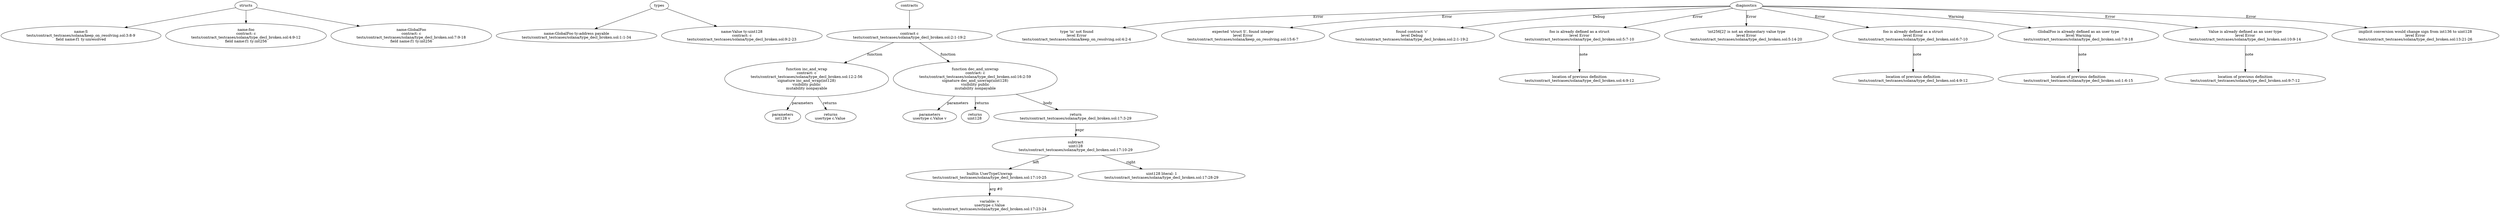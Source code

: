 strict digraph "tests/contract_testcases/solana/keep_on_resolving.sol" {
	S [label="name:S\ntests/contract_testcases/solana/keep_on_resolving.sol:3:8-9\nfield name:f1 ty:unresolved"]
	foo [label="name:foo\ncontract: c\ntests/contract_testcases/solana/type_decl_broken.sol:4:9-12\nfield name:f1 ty:int256"]
	GlobalFoo [label="name:GlobalFoo\ncontract: c\ntests/contract_testcases/solana/type_decl_broken.sol:7:9-18\nfield name:f1 ty:int256"]
	GlobalFoo_5 [label="name:GlobalFoo ty:address payable\ntests/contract_testcases/solana/type_decl_broken.sol:1:1-34"]
	Value [label="name:Value ty:uint128\ncontract: c\ntests/contract_testcases/solana/type_decl_broken.sol:9:2-23"]
	contract [label="contract c\ntests/contract_testcases/solana/type_decl_broken.sol:2:1-19:2"]
	inc_and_wrap [label="function inc_and_wrap\ncontract: c\ntests/contract_testcases/solana/type_decl_broken.sol:12:2-56\nsignature inc_and_wrap(int128)\nvisibility public\nmutability nonpayable"]
	parameters [label="parameters\nint128 v"]
	returns [label="returns\nusertype c.Value "]
	dec_and_unwrap [label="function dec_and_unwrap\ncontract: c\ntests/contract_testcases/solana/type_decl_broken.sol:16:2-59\nsignature dec_and_unwrap(uint128)\nvisibility public\nmutability nonpayable"]
	parameters_13 [label="parameters\nusertype c.Value v"]
	returns_14 [label="returns\nuint128 "]
	return [label="return\ntests/contract_testcases/solana/type_decl_broken.sol:17:3-29"]
	subtract [label="subtract\nuint128\ntests/contract_testcases/solana/type_decl_broken.sol:17:10-29"]
	builtins [label="builtin UserTypeUnwrap\ntests/contract_testcases/solana/type_decl_broken.sol:17:10-25"]
	variable [label="variable: v\nusertype c.Value\ntests/contract_testcases/solana/type_decl_broken.sol:17:23-24"]
	number_literal [label="uint128 literal: 1\ntests/contract_testcases/solana/type_decl_broken.sol:17:28-29"]
	diagnostic [label="type 'in' not found\nlevel Error\ntests/contract_testcases/solana/keep_on_resolving.sol:4:2-4"]
	diagnostic_22 [label="expected 'struct S', found integer\nlevel Error\ntests/contract_testcases/solana/keep_on_resolving.sol:15:6-7"]
	diagnostic_23 [label="found contract 'c'\nlevel Debug\ntests/contract_testcases/solana/type_decl_broken.sol:2:1-19:2"]
	diagnostic_24 [label="foo is already defined as a struct\nlevel Error\ntests/contract_testcases/solana/type_decl_broken.sol:5:7-10"]
	note [label="location of previous definition\ntests/contract_testcases/solana/type_decl_broken.sol:4:9-12"]
	diagnostic_26 [label="'int256[2]' is not an elementary value type\nlevel Error\ntests/contract_testcases/solana/type_decl_broken.sol:5:14-20"]
	diagnostic_27 [label="foo is already defined as a struct\nlevel Error\ntests/contract_testcases/solana/type_decl_broken.sol:6:7-10"]
	note_28 [label="location of previous definition\ntests/contract_testcases/solana/type_decl_broken.sol:4:9-12"]
	diagnostic_29 [label="GlobalFoo is already defined as an user type\nlevel Warning\ntests/contract_testcases/solana/type_decl_broken.sol:7:9-18"]
	note_30 [label="location of previous definition\ntests/contract_testcases/solana/type_decl_broken.sol:1:6-15"]
	diagnostic_31 [label="Value is already defined as an user type\nlevel Error\ntests/contract_testcases/solana/type_decl_broken.sol:10:9-14"]
	note_32 [label="location of previous definition\ntests/contract_testcases/solana/type_decl_broken.sol:9:7-12"]
	diagnostic_33 [label="implicit conversion would change sign from int136 to uint128\nlevel Error\ntests/contract_testcases/solana/type_decl_broken.sol:13:21-26"]
	structs -> S
	structs -> foo
	structs -> GlobalFoo
	types -> GlobalFoo_5
	types -> Value
	contracts -> contract
	contract -> inc_and_wrap [label="function"]
	inc_and_wrap -> parameters [label="parameters"]
	inc_and_wrap -> returns [label="returns"]
	contract -> dec_and_unwrap [label="function"]
	dec_and_unwrap -> parameters_13 [label="parameters"]
	dec_and_unwrap -> returns_14 [label="returns"]
	dec_and_unwrap -> return [label="body"]
	return -> subtract [label="expr"]
	subtract -> builtins [label="left"]
	builtins -> variable [label="arg #0"]
	subtract -> number_literal [label="right"]
	diagnostics -> diagnostic [label="Error"]
	diagnostics -> diagnostic_22 [label="Error"]
	diagnostics -> diagnostic_23 [label="Debug"]
	diagnostics -> diagnostic_24 [label="Error"]
	diagnostic_24 -> note [label="note"]
	diagnostics -> diagnostic_26 [label="Error"]
	diagnostics -> diagnostic_27 [label="Error"]
	diagnostic_27 -> note_28 [label="note"]
	diagnostics -> diagnostic_29 [label="Warning"]
	diagnostic_29 -> note_30 [label="note"]
	diagnostics -> diagnostic_31 [label="Error"]
	diagnostic_31 -> note_32 [label="note"]
	diagnostics -> diagnostic_33 [label="Error"]
}
